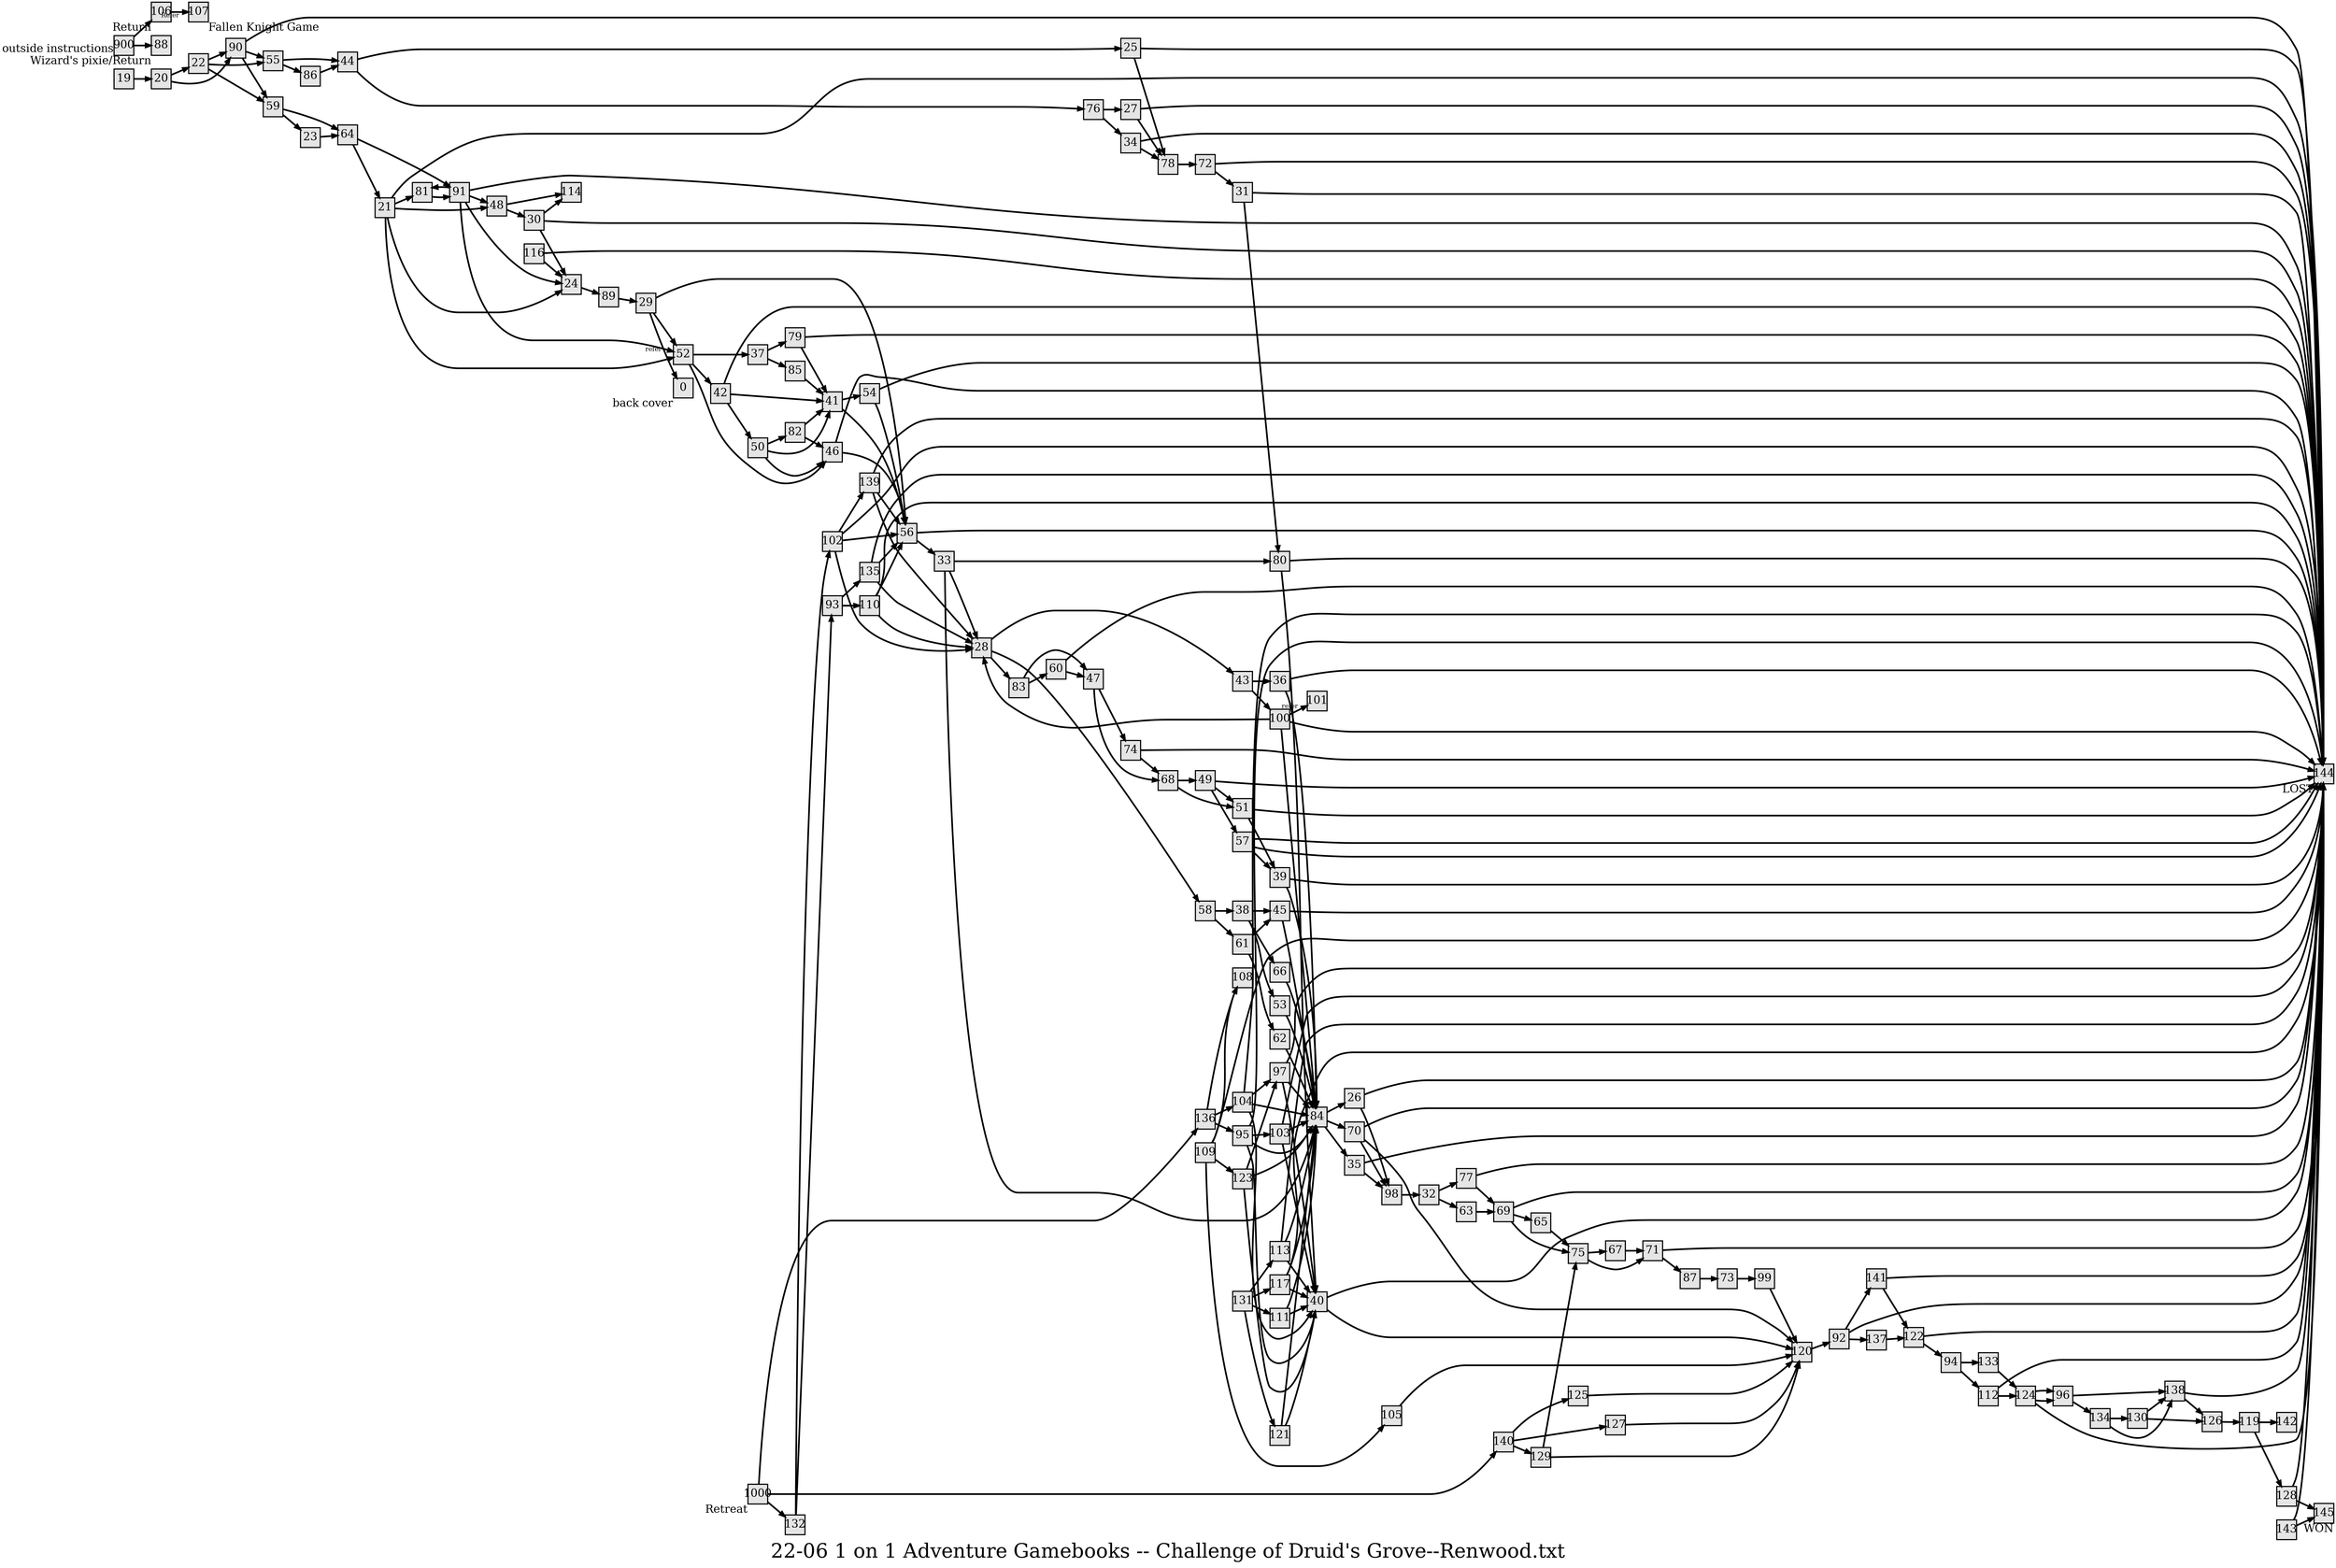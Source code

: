 digraph g{
  graph [ label="22-06 1 on 1 Adventure Gamebooks -- Challenge of Druid's Grove--Renwood.txt" rankdir=LR, ordering=out, fontsize=36, nodesep="0.35", ranksep="0.45"];
  node  [shape=rect, penwidth=2, fontsize=20, style=filled, fillcolor=grey90, margin="0,0", labelfloat=true, regular=true, fixedsize=true];
  edge  [labelfloat=true, penwidth=3, fontsize=12];
  19 -> 20;
  20 -> 22;
  20 -> 90;
  21 -> 144;
  21 -> 81;
  21 -> 48;
  21 -> 24;
  21 -> 52;
  21;
  22 -> 90;
  22 -> 55;
  22 -> 59;
  23 -> 64;
  24 -> 89;
  25;
  25 -> 144;
  25 -> 78;
  26;
  26 -> 144;
  26 -> 98;
  27;
  27 -> 144;
  27 -> 78;
  28 -> 43;
  28 -> 58;
  28 -> 83;
  29 -> 56;
  29 -> 52;
  29 -> 0	[ xlabel="refer" ];
  0	[ xlabel="back cover" ];
  30;
  30 -> 144;
  30 -> 114;
  30 -> 24;
  31;
  31 -> 144;
  31 -> 80;
  32 -> 77;
  32 -> 63;
  33 -> 80;
  33 -> 28;
  33 -> 84;
  34;
  34 -> 144;
  34 -> 78;
  35;
  35 -> 144;
  35 -> 98;
  36;
  36 -> 144;
  36 -> 84;
  37 -> 79;
  37 -> 85;
  38 -> 45;
  38 -> 66;
  38 -> 53;
  39;
  39 -> 144;
  39 -> 84;
  40;
  40 -> 144;
  40 -> 120;
  41 -> 54;
  41 -> 56;
  42;
  42 -> 144;
  42 -> 41;
  42 -> 50;
  43 -> 36;
  43 -> 100;
  44 -> 25;
  44 -> 76;
  45;
  45 -> 144;
  45 -> 84;
  46;
  46 -> 144;
  46 -> 56;
  47 -> 74;
  47 -> 68;
  48 -> 114;
  48 -> 30;
  49 -> 144;
  49 -> 51;
  49 -> 57;
  50;
  50 -> 82;
  50 -> 41;
  50 -> 46;
  51;
  51 -> 144;
  51 -> 39;
  52 -> 37;
  52 -> 42;
  52 -> 46;
  53 -> 84;
  54;
  54 -> 144;
  54 -> 56;
  55 -> 44;
  55 -> 86;
  56;
  56 -> 144;
  56 -> 33;
  57 -> 144;
  
  57 -> 144;
  57 -> 39;
  58 -> 38;
  58 -> 61;
  59 -> 64;
  59 -> 23;
  60;
  60 -> 144;
  60 -> 47;
  61 -> 45;
  61 -> 62;
  62 -> 84;
  63 -> 69;
  64 -> 91;
  64 -> 21;
  65 -> 75;
  66 -> 84;
  67 -> 71;
  68 -> 49;
  68 -> 51;
  69;
  69 -> 144;
  69 -> 65;
  69 -> 75;
  70;
  70 -> 144;
  70 -> 120;
  70 -> 98;
  71;
  71 -> 144;
  71 -> 87;
  72;
  72 -> 144;
  72 -> 31;
  73 -> 99;
  74;
  74 -> 144;
  74 -> 68;
  75 -> 67;
  75 -> 71;
  76 -> 27;
  76 -> 34;
  77;
  77 -> 144;
  77 -> 69;
  78 -> 72;
  79;
  79 -> 144;
  79 -> 41;
  80;
  80 -> 144;
  80 -> 40;
  81;
  81 -> 91;
  82 -> 41;
  82 -> 46;
  83 -> 47;
  83 -> 60;
  84 -> 26;
  84 -> 70;
  84 -> 35;
  85 -> 41;
  86 -> 44;
  87 -> 73;
  88	[ xlabel="Wizard's pixie/Return" ];
  89 -> 29;
  90;
  90 -> 144;
  90 -> 55;
  90 -> 59;
  91;
  91 -> 144;
  91 -> 81;
  91 -> 48;
  91 -> 24;
  91 -> 52;
  92 -> 141;
  
  92 -> 144;
  92 -> 137;
  93 -> 135;
  93 -> 110;
  94 -> 133;
  94 -> 112;
  95;
  95 -> 144;
  95 -> 103;
  95 -> 84;
  95 -> 40;
  96 -> 138;
  96 -> 134;
  97;
  97 -> 144;
  97 -> 84;
  97 -> 40;
  98 -> 32;
  99 -> 120;
  100 -> 144;
  100 -> 28;
  100 -> 84;
  100 -> 101	[ xlabel="refer" ];
  102;
  102 -> 139;
  102 -> 144;
  102 -> 56;
  102 -> 28;
  103;
  103 -> 144;
  103 -> 84;
  103 -> 40;
  104;
  104 -> 144;
  104 -> 97;
  104 -> 84;
  104 -> 40;
  105 -> 120;
  106 -> 107	[ xlabel="Refer" ];
  107	[ xlabel="Fallen Knight Game" ];
  106	[ xlabel="Return" ];
  
  109;
  109 -> 105;
  109 -> 108;
  109 -> 144;
  109 -> 123;
  110;
  110 -> 144;
  110 -> 56;
  110 -> 28;
  111 -> 84;
  111 -> 40;
  112;
  112 -> 144;
  112 -> 124;
  113;
  113 -> 144;
  113 -> 84;
  113 -> 40;
  116;
  116 -> 144;
  116 -> 24;
  117;
  117 -> 144;
  117 -> 84;
  117 -> 40;
  119 -> 128;
  119 -> 142;
  120 -> 92;
  121 -> 84;
  121 -> 40;
  122;
  122 -> 144;
  122 -> 94;
  123 -> 97;
  123 -> 84;
  123 -> 40;
  124 -> 96;
  124 -> 144;
  124 -> 96;
  125;
  125 -> 120;
  126 -> 119;
  127 -> 120;
  128;
  128 -> 144;
  128 -> 145;
  129 -> 75;
  129 -> 120;
  130 -> 138;
  130 -> 126;
  131 -> 113;
  131 -> 117;
  131 -> 111;
  131 -> 121;
  132 -> 102;
  132 -> 93;
  133 -> 124;
  134 -> 130;
  134 -> 138;
  135;
  135 -> 144;
  135 -> 56;
  135 -> 28;
  136 -> 104;
  136 -> 108;
  136 -> 95;
  137 -> 122;
  138;
  138 -> 144;
  138 -> 126;
  139;
  139 -> 144;
  139 -> 56;
  139 -> 28;
  140 -> 125;
  140 -> 127;
  140 -> 129;
  141;
  141 -> 144;
  141 -> 122;
  143;
  143 -> 144;
  143 -> 145;
  144	[ xlabel="LOST" ];
  145	[ xlabel="WON" ];
  1000	[ xlabel="Retreat" ];
  1000 -> 136;
  1000 -> 140;
  1000 -> 132;
  900	[ xlabel="outside instructions" ];
  900 -> 106;
  900 -> 88;
}

